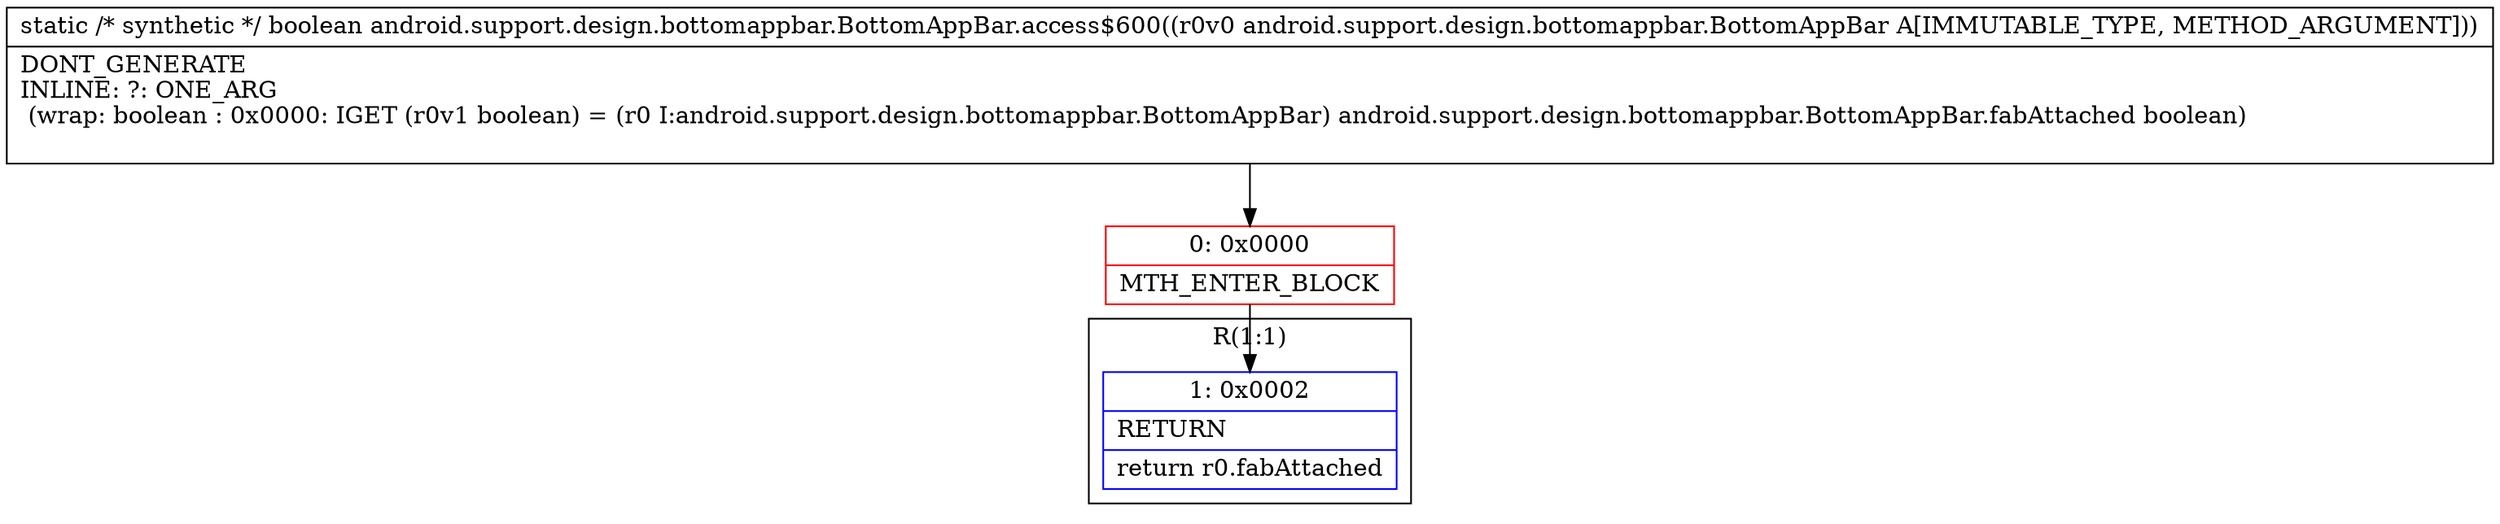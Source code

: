 digraph "CFG forandroid.support.design.bottomappbar.BottomAppBar.access$600(Landroid\/support\/design\/bottomappbar\/BottomAppBar;)Z" {
subgraph cluster_Region_1148499776 {
label = "R(1:1)";
node [shape=record,color=blue];
Node_1 [shape=record,label="{1\:\ 0x0002|RETURN\l|return r0.fabAttached\l}"];
}
Node_0 [shape=record,color=red,label="{0\:\ 0x0000|MTH_ENTER_BLOCK\l}"];
MethodNode[shape=record,label="{static \/* synthetic *\/ boolean android.support.design.bottomappbar.BottomAppBar.access$600((r0v0 android.support.design.bottomappbar.BottomAppBar A[IMMUTABLE_TYPE, METHOD_ARGUMENT]))  | DONT_GENERATE\lINLINE: ?: ONE_ARG  \l  (wrap: boolean : 0x0000: IGET  (r0v1 boolean) = (r0 I:android.support.design.bottomappbar.BottomAppBar) android.support.design.bottomappbar.BottomAppBar.fabAttached boolean)\l\l}"];
MethodNode -> Node_0;
Node_0 -> Node_1;
}

